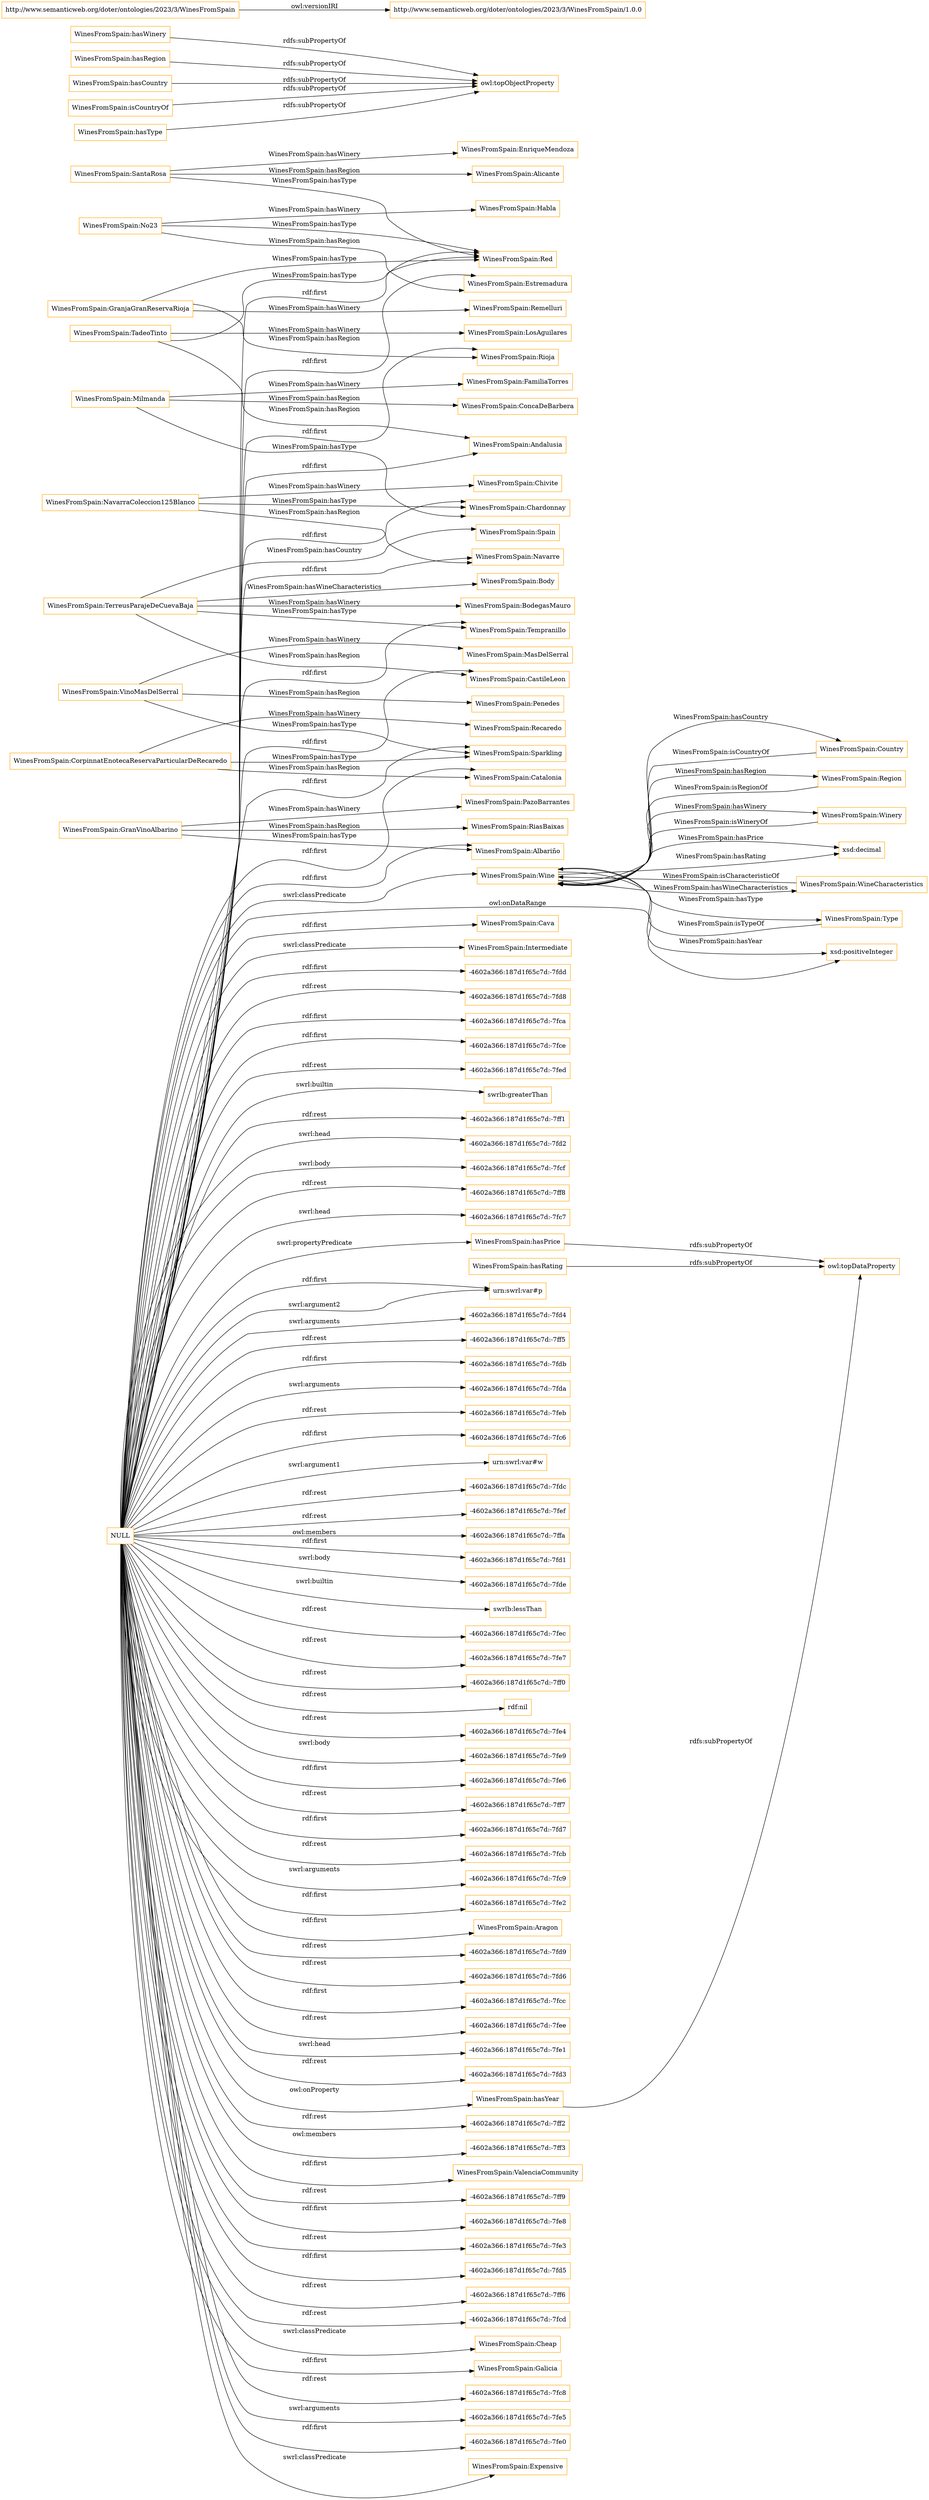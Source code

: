 digraph ar2dtool_diagram { 
rankdir=LR;
size="1501"
node [shape = rectangle, color="orange"]; "WinesFromSpain:Tempranillo" "WinesFromSpain:Spain" "WinesFromSpain:Red" "WinesFromSpain:RiasBaixas" "WinesFromSpain:Aragon" "WinesFromSpain:Andalusia" "WinesFromSpain:Alicante" "WinesFromSpain:Chardonnay" "WinesFromSpain:Winery" "WinesFromSpain:Country" "WinesFromSpain:WineCharacteristics" "WinesFromSpain:CastileLeon" "WinesFromSpain:ValenciaCommunity" "WinesFromSpain:Type" "WinesFromSpain:Catalonia" "WinesFromSpain:Penedes" "WinesFromSpain:Cheap" "WinesFromSpain:Galicia" "WinesFromSpain:Albariño" "WinesFromSpain:ConcaDeBarbera" "WinesFromSpain:Rioja" "WinesFromSpain:Estremadura" "WinesFromSpain:Navarre" "WinesFromSpain:Expensive" "WinesFromSpain:Wine" "WinesFromSpain:Body" "WinesFromSpain:Cava" "WinesFromSpain:Region" "WinesFromSpain:Intermediate" "WinesFromSpain:Sparkling" ; /*classes style*/
	"NULL" -> "WinesFromSpain:Cava" [ label = "rdf:first" ];
	"NULL" -> "-4602a366:187d1f65c7d:-7fdd" [ label = "rdf:first" ];
	"NULL" -> "-4602a366:187d1f65c7d:-7fd8" [ label = "rdf:rest" ];
	"NULL" -> "-4602a366:187d1f65c7d:-7fca" [ label = "rdf:first" ];
	"NULL" -> "WinesFromSpain:Navarre" [ label = "rdf:first" ];
	"NULL" -> "WinesFromSpain:CastileLeon" [ label = "rdf:first" ];
	"NULL" -> "-4602a366:187d1f65c7d:-7fce" [ label = "rdf:first" ];
	"NULL" -> "-4602a366:187d1f65c7d:-7fed" [ label = "rdf:rest" ];
	"NULL" -> "swrlb:greaterThan" [ label = "swrl:builtin" ];
	"NULL" -> "-4602a366:187d1f65c7d:-7ff1" [ label = "rdf:rest" ];
	"NULL" -> "-4602a366:187d1f65c7d:-7fd2" [ label = "swrl:head" ];
	"NULL" -> "xsd:positiveInteger" [ label = "owl:onDataRange" ];
	"NULL" -> "-4602a366:187d1f65c7d:-7fcf" [ label = "swrl:body" ];
	"NULL" -> "WinesFromSpain:Wine" [ label = "swrl:classPredicate" ];
	"NULL" -> "-4602a366:187d1f65c7d:-7ff8" [ label = "rdf:rest" ];
	"NULL" -> "-4602a366:187d1f65c7d:-7fc7" [ label = "swrl:head" ];
	"NULL" -> "urn:swrl:var#p" [ label = "rdf:first" ];
	"NULL" -> "-4602a366:187d1f65c7d:-7fd4" [ label = "swrl:arguments" ];
	"NULL" -> "-4602a366:187d1f65c7d:-7ff5" [ label = "rdf:rest" ];
	"NULL" -> "WinesFromSpain:Chardonnay" [ label = "rdf:first" ];
	"NULL" -> "-4602a366:187d1f65c7d:-7fdb" [ label = "rdf:first" ];
	"NULL" -> "-4602a366:187d1f65c7d:-7fda" [ label = "swrl:arguments" ];
	"NULL" -> "WinesFromSpain:Intermediate" [ label = "swrl:classPredicate" ];
	"NULL" -> "-4602a366:187d1f65c7d:-7feb" [ label = "rdf:rest" ];
	"NULL" -> "-4602a366:187d1f65c7d:-7fc6" [ label = "rdf:first" ];
	"NULL" -> "urn:swrl:var#w" [ label = "swrl:argument1" ];
	"NULL" -> "-4602a366:187d1f65c7d:-7fdc" [ label = "rdf:rest" ];
	"NULL" -> "WinesFromSpain:Andalusia" [ label = "rdf:first" ];
	"NULL" -> "-4602a366:187d1f65c7d:-7fef" [ label = "rdf:rest" ];
	"NULL" -> "-4602a366:187d1f65c7d:-7ffa" [ label = "owl:members" ];
	"NULL" -> "-4602a366:187d1f65c7d:-7fd1" [ label = "rdf:first" ];
	"NULL" -> "-4602a366:187d1f65c7d:-7fde" [ label = "swrl:body" ];
	"NULL" -> "swrlb:lessThan" [ label = "swrl:builtin" ];
	"NULL" -> "-4602a366:187d1f65c7d:-7fec" [ label = "rdf:rest" ];
	"NULL" -> "-4602a366:187d1f65c7d:-7fe7" [ label = "rdf:rest" ];
	"NULL" -> "-4602a366:187d1f65c7d:-7ff0" [ label = "rdf:rest" ];
	"NULL" -> "rdf:nil" [ label = "rdf:rest" ];
	"NULL" -> "-4602a366:187d1f65c7d:-7fe4" [ label = "rdf:rest" ];
	"NULL" -> "-4602a366:187d1f65c7d:-7fe9" [ label = "swrl:body" ];
	"NULL" -> "-4602a366:187d1f65c7d:-7fe6" [ label = "rdf:first" ];
	"NULL" -> "-4602a366:187d1f65c7d:-7ff7" [ label = "rdf:rest" ];
	"NULL" -> "WinesFromSpain:Catalonia" [ label = "rdf:first" ];
	"NULL" -> "WinesFromSpain:Aragon" [ label = "rdf:first" ];
	"NULL" -> "WinesFromSpain:Rioja" [ label = "rdf:first" ];
	"NULL" -> "-4602a366:187d1f65c7d:-7fd7" [ label = "rdf:first" ];
	"NULL" -> "WinesFromSpain:Estremadura" [ label = "rdf:first" ];
	"NULL" -> "-4602a366:187d1f65c7d:-7fcb" [ label = "rdf:rest" ];
	"NULL" -> "WinesFromSpain:Galicia" [ label = "rdf:first" ];
	"NULL" -> "WinesFromSpain:Sparkling" [ label = "rdf:first" ];
	"NULL" -> "-4602a366:187d1f65c7d:-7fc9" [ label = "swrl:arguments" ];
	"NULL" -> "-4602a366:187d1f65c7d:-7fe2" [ label = "rdf:first" ];
	"NULL" -> "-4602a366:187d1f65c7d:-7fd9" [ label = "rdf:rest" ];
	"NULL" -> "WinesFromSpain:ValenciaCommunity" [ label = "rdf:first" ];
	"NULL" -> "-4602a366:187d1f65c7d:-7fd6" [ label = "rdf:rest" ];
	"NULL" -> "-4602a366:187d1f65c7d:-7fcc" [ label = "rdf:first" ];
	"NULL" -> "-4602a366:187d1f65c7d:-7fee" [ label = "rdf:rest" ];
	"NULL" -> "WinesFromSpain:hasYear" [ label = "owl:onProperty" ];
	"NULL" -> "-4602a366:187d1f65c7d:-7fe1" [ label = "swrl:head" ];
	"NULL" -> "WinesFromSpain:Expensive" [ label = "swrl:classPredicate" ];
	"NULL" -> "-4602a366:187d1f65c7d:-7fd3" [ label = "rdf:rest" ];
	"NULL" -> "WinesFromSpain:hasPrice" [ label = "swrl:propertyPredicate" ];
	"NULL" -> "WinesFromSpain:Albariño" [ label = "rdf:first" ];
	"NULL" -> "-4602a366:187d1f65c7d:-7ff2" [ label = "rdf:rest" ];
	"NULL" -> "-4602a366:187d1f65c7d:-7ff3" [ label = "owl:members" ];
	"NULL" -> "WinesFromSpain:Red" [ label = "rdf:first" ];
	"NULL" -> "WinesFromSpain:Tempranillo" [ label = "rdf:first" ];
	"NULL" -> "-4602a366:187d1f65c7d:-7ff9" [ label = "rdf:rest" ];
	"NULL" -> "-4602a366:187d1f65c7d:-7fe8" [ label = "rdf:first" ];
	"NULL" -> "urn:swrl:var#p" [ label = "swrl:argument2" ];
	"NULL" -> "-4602a366:187d1f65c7d:-7fe3" [ label = "rdf:rest" ];
	"NULL" -> "-4602a366:187d1f65c7d:-7fd5" [ label = "rdf:first" ];
	"NULL" -> "-4602a366:187d1f65c7d:-7ff6" [ label = "rdf:rest" ];
	"NULL" -> "-4602a366:187d1f65c7d:-7fcd" [ label = "rdf:rest" ];
	"NULL" -> "-4602a366:187d1f65c7d:-7fc8" [ label = "rdf:rest" ];
	"NULL" -> "-4602a366:187d1f65c7d:-7fe5" [ label = "swrl:arguments" ];
	"NULL" -> "-4602a366:187d1f65c7d:-7fe0" [ label = "rdf:first" ];
	"NULL" -> "WinesFromSpain:Cheap" [ label = "swrl:classPredicate" ];
	"WinesFromSpain:hasWinery" -> "owl:topObjectProperty" [ label = "rdfs:subPropertyOf" ];
	"WinesFromSpain:SantaRosa" -> "WinesFromSpain:EnriqueMendoza" [ label = "WinesFromSpain:hasWinery" ];
	"WinesFromSpain:SantaRosa" -> "WinesFromSpain:Red" [ label = "WinesFromSpain:hasType" ];
	"WinesFromSpain:SantaRosa" -> "WinesFromSpain:Alicante" [ label = "WinesFromSpain:hasRegion" ];
	"WinesFromSpain:hasRegion" -> "owl:topObjectProperty" [ label = "rdfs:subPropertyOf" ];
	"WinesFromSpain:hasYear" -> "owl:topDataProperty" [ label = "rdfs:subPropertyOf" ];
	"WinesFromSpain:hasCountry" -> "owl:topObjectProperty" [ label = "rdfs:subPropertyOf" ];
	"WinesFromSpain:No23" -> "WinesFromSpain:Habla" [ label = "WinesFromSpain:hasWinery" ];
	"WinesFromSpain:No23" -> "WinesFromSpain:Red" [ label = "WinesFromSpain:hasType" ];
	"WinesFromSpain:No23" -> "WinesFromSpain:Estremadura" [ label = "WinesFromSpain:hasRegion" ];
	"WinesFromSpain:Milmanda" -> "WinesFromSpain:FamiliaTorres" [ label = "WinesFromSpain:hasWinery" ];
	"WinesFromSpain:Milmanda" -> "WinesFromSpain:Chardonnay" [ label = "WinesFromSpain:hasType" ];
	"WinesFromSpain:Milmanda" -> "WinesFromSpain:ConcaDeBarbera" [ label = "WinesFromSpain:hasRegion" ];
	"WinesFromSpain:isCountryOf" -> "owl:topObjectProperty" [ label = "rdfs:subPropertyOf" ];
	"WinesFromSpain:hasRating" -> "owl:topDataProperty" [ label = "rdfs:subPropertyOf" ];
	"WinesFromSpain:GranjaGranReservaRioja" -> "WinesFromSpain:Remelluri" [ label = "WinesFromSpain:hasWinery" ];
	"WinesFromSpain:GranjaGranReservaRioja" -> "WinesFromSpain:Red" [ label = "WinesFromSpain:hasType" ];
	"WinesFromSpain:GranjaGranReservaRioja" -> "WinesFromSpain:Rioja" [ label = "WinesFromSpain:hasRegion" ];
	"WinesFromSpain:TadeoTinto" -> "WinesFromSpain:LosAguilares" [ label = "WinesFromSpain:hasWinery" ];
	"WinesFromSpain:TadeoTinto" -> "WinesFromSpain:Red" [ label = "WinesFromSpain:hasType" ];
	"WinesFromSpain:TadeoTinto" -> "WinesFromSpain:Andalusia" [ label = "WinesFromSpain:hasRegion" ];
	"WinesFromSpain:hasType" -> "owl:topObjectProperty" [ label = "rdfs:subPropertyOf" ];
	"WinesFromSpain:CorpinnatEnotecaReservaParticularDeRecaredo" -> "WinesFromSpain:Recaredo" [ label = "WinesFromSpain:hasWinery" ];
	"WinesFromSpain:CorpinnatEnotecaReservaParticularDeRecaredo" -> "WinesFromSpain:Sparkling" [ label = "WinesFromSpain:hasType" ];
	"WinesFromSpain:CorpinnatEnotecaReservaParticularDeRecaredo" -> "WinesFromSpain:Catalonia" [ label = "WinesFromSpain:hasRegion" ];
	"WinesFromSpain:NavarraColeccion125Blanco" -> "WinesFromSpain:Chivite" [ label = "WinesFromSpain:hasWinery" ];
	"WinesFromSpain:NavarraColeccion125Blanco" -> "WinesFromSpain:Chardonnay" [ label = "WinesFromSpain:hasType" ];
	"WinesFromSpain:NavarraColeccion125Blanco" -> "WinesFromSpain:Navarre" [ label = "WinesFromSpain:hasRegion" ];
	"http://www.semanticweb.org/doter/ontologies/2023/3/WinesFromSpain" -> "http://www.semanticweb.org/doter/ontologies/2023/3/WinesFromSpain/1.0.0" [ label = "owl:versionIRI" ];
	"WinesFromSpain:TerreusParajeDeCuevaBaja" -> "WinesFromSpain:CastileLeon" [ label = "WinesFromSpain:hasRegion" ];
	"WinesFromSpain:TerreusParajeDeCuevaBaja" -> "WinesFromSpain:Tempranillo" [ label = "WinesFromSpain:hasType" ];
	"WinesFromSpain:TerreusParajeDeCuevaBaja" -> "WinesFromSpain:Spain" [ label = "WinesFromSpain:hasCountry" ];
	"WinesFromSpain:TerreusParajeDeCuevaBaja" -> "WinesFromSpain:BodegasMauro" [ label = "WinesFromSpain:hasWinery" ];
	"WinesFromSpain:TerreusParajeDeCuevaBaja" -> "WinesFromSpain:Body" [ label = "WinesFromSpain:hasWineCharacteristics" ];
	"WinesFromSpain:GranVinoAlbarino" -> "WinesFromSpain:PazoBarrantes" [ label = "WinesFromSpain:hasWinery" ];
	"WinesFromSpain:GranVinoAlbarino" -> "WinesFromSpain:Albariño" [ label = "WinesFromSpain:hasType" ];
	"WinesFromSpain:GranVinoAlbarino" -> "WinesFromSpain:RiasBaixas" [ label = "WinesFromSpain:hasRegion" ];
	"WinesFromSpain:VinoMasDelSerral" -> "WinesFromSpain:MasDelSerral" [ label = "WinesFromSpain:hasWinery" ];
	"WinesFromSpain:VinoMasDelSerral" -> "WinesFromSpain:Sparkling" [ label = "WinesFromSpain:hasType" ];
	"WinesFromSpain:VinoMasDelSerral" -> "WinesFromSpain:Penedes" [ label = "WinesFromSpain:hasRegion" ];
	"WinesFromSpain:hasPrice" -> "owl:topDataProperty" [ label = "rdfs:subPropertyOf" ];
	"WinesFromSpain:Type" -> "WinesFromSpain:Wine" [ label = "WinesFromSpain:isTypeOf" ];
	"WinesFromSpain:Wine" -> "xsd:decimal" [ label = "WinesFromSpain:hasPrice" ];
	"WinesFromSpain:Wine" -> "WinesFromSpain:Region" [ label = "WinesFromSpain:hasRegion" ];
	"WinesFromSpain:WineCharacteristics" -> "WinesFromSpain:Wine" [ label = "WinesFromSpain:isCharacteristicOf" ];
	"WinesFromSpain:Wine" -> "xsd:decimal" [ label = "WinesFromSpain:hasRating" ];
	"WinesFromSpain:Wine" -> "xsd:positiveInteger" [ label = "WinesFromSpain:hasYear" ];
	"WinesFromSpain:Wine" -> "WinesFromSpain:WineCharacteristics" [ label = "WinesFromSpain:hasWineCharacteristics" ];
	"WinesFromSpain:Wine" -> "WinesFromSpain:Winery" [ label = "WinesFromSpain:hasWinery" ];
	"WinesFromSpain:Country" -> "WinesFromSpain:Wine" [ label = "WinesFromSpain:isCountryOf" ];
	"WinesFromSpain:Wine" -> "WinesFromSpain:Country" [ label = "WinesFromSpain:hasCountry" ];
	"WinesFromSpain:Region" -> "WinesFromSpain:Wine" [ label = "WinesFromSpain:isRegionOf" ];
	"WinesFromSpain:Wine" -> "WinesFromSpain:Type" [ label = "WinesFromSpain:hasType" ];
	"WinesFromSpain:Winery" -> "WinesFromSpain:Wine" [ label = "WinesFromSpain:isWineryOf" ];

}
